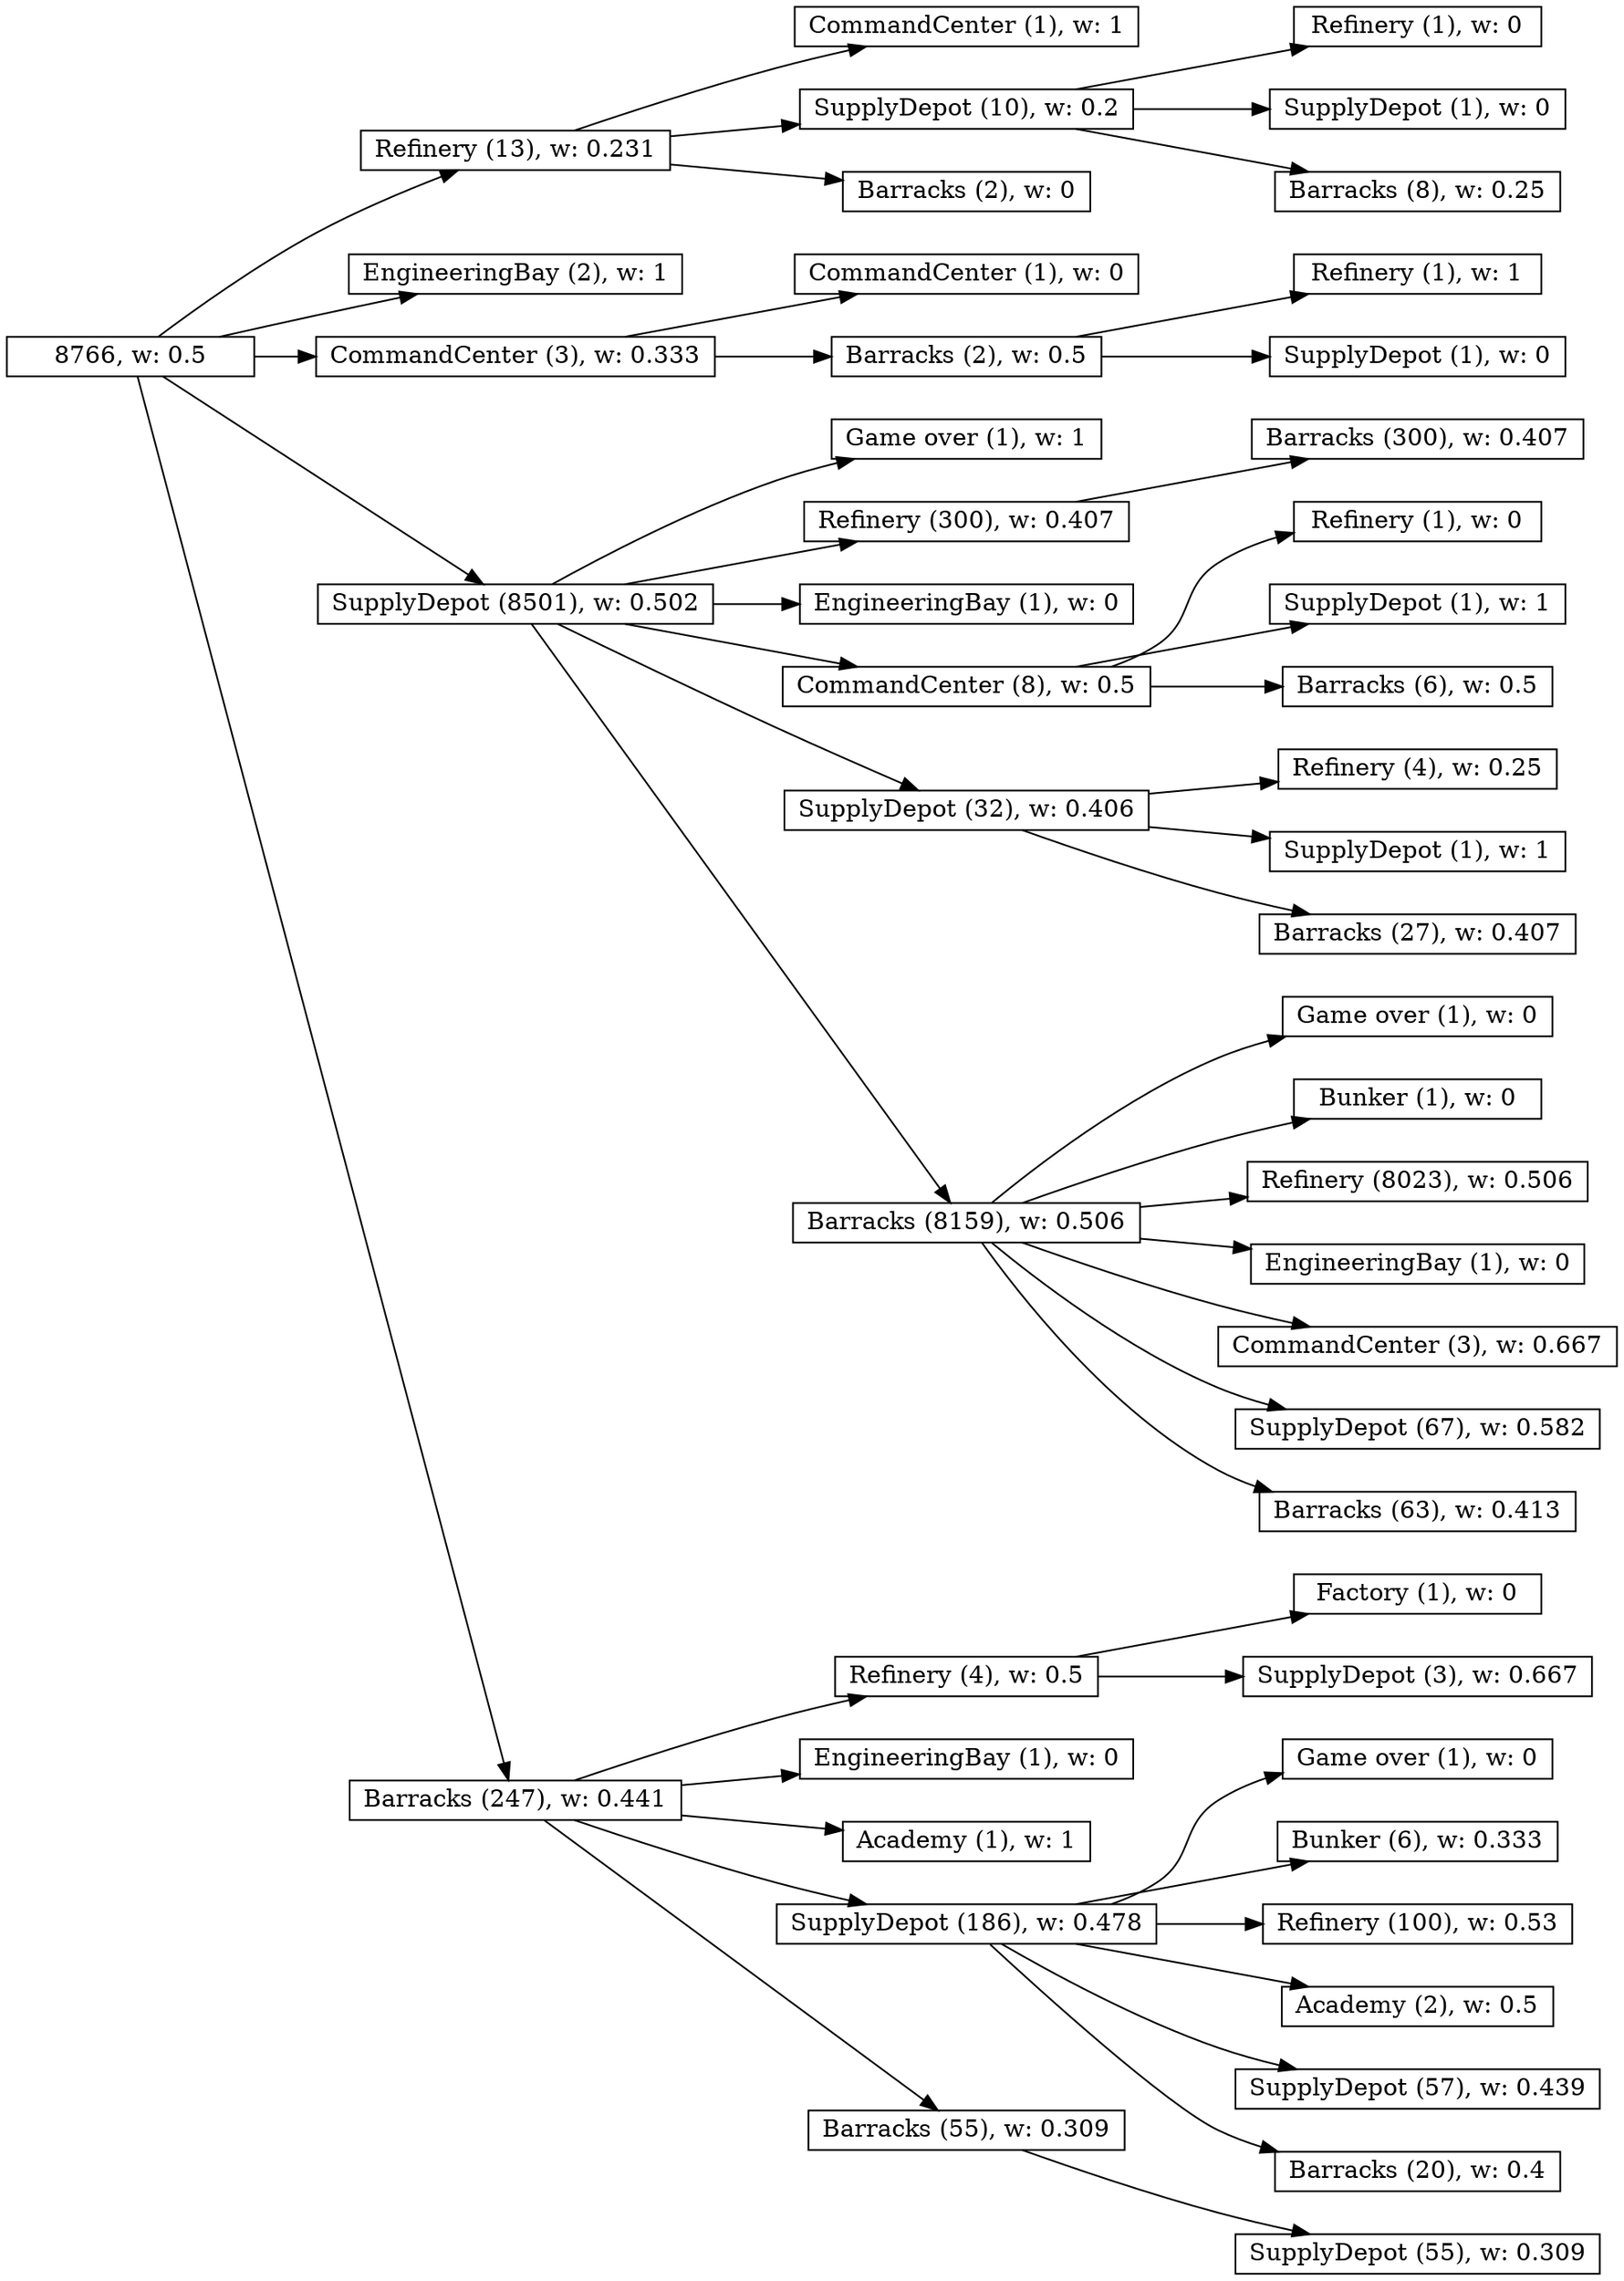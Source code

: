 digraph tree { nodesep=0.35; charset="latin1"; rankdir=LR; fixedsize=true;
node [stype="rounded,filled", width=2, height=0, shape=box, fillcolor="#888888", concentrate=true]
1748763617 [label="8766, w: 0.5"]
1008918077 [label="Refinery (13), w: 0.231"]
355243427 [label="CommandCenter (1), w: 1"]
571738929 [label="SupplyDepot (10), w: 0.2"]
1374343025 [label="Refinery (1), w: 0"]
249114043 [label="SupplyDepot (1), w: 0"]
1414092698 [label="Barracks (8), w: 0.25"]
571738929 -> 1374343025
571738929 -> 249114043
571738929 -> 1414092698
454453937 [label="Barracks (2), w: 0"]
1008918077 -> 355243427
1008918077 -> 571738929
1008918077 -> 454453937
1555470427 [label="EngineeringBay (2), w: 1"]
1473031658 [label="CommandCenter (3), w: 0.333"]
1051593390 [label="CommandCenter (1), w: 0"]
339690920 [label="Barracks (2), w: 0.5"]
1173758714 [label="Refinery (1), w: 1"]
577924856 [label="SupplyDepot (1), w: 0"]
339690920 -> 1173758714
339690920 -> 577924856
1473031658 -> 1051593390
1473031658 -> 339690920
114519411 [label="SupplyDepot (8501), w: 0.502"]
582392965 [label="Game over (1), w: 1"]
48099729 [label="Refinery (300), w: 0.407"]
958294031 [label="Barracks (300), w: 0.407"]
48099729 -> 958294031
2067910164 [label="EngineeringBay (1), w: 0"]
490783300 [label="CommandCenter (8), w: 0.5"]
110234973 [label="Refinery (1), w: 0"]
1588287497 [label="SupplyDepot (1), w: 1"]
1126229869 [label="Barracks (6), w: 0.5"]
490783300 -> 110234973
490783300 -> 1588287497
490783300 -> 1126229869
624543625 [label="SupplyDepot (32), w: 0.406"]
1952122486 [label="Refinery (4), w: 0.25"]
67463336 [label="SupplyDepot (1), w: 1"]
2132406183 [label="Barracks (27), w: 0.407"]
624543625 -> 1952122486
624543625 -> 67463336
624543625 -> 2132406183
2143616545 [label="Barracks (8159), w: 0.506"]
1577609743 [label="Game over (1), w: 0"]
2053844739 [label="Bunker (1), w: 0"]
316386495 [label="Refinery (8023), w: 0.506"]
338311493 [label="EngineeringBay (1), w: 0"]
1612049242 [label="CommandCenter (3), w: 0.667"]
1057919742 [label="SupplyDepot (67), w: 0.582"]
1439990281 [label="Barracks (63), w: 0.413"]
2143616545 -> 1577609743
2143616545 -> 2053844739
2143616545 -> 316386495
2143616545 -> 338311493
2143616545 -> 1612049242
2143616545 -> 1057919742
2143616545 -> 1439990281
114519411 -> 582392965
114519411 -> 48099729
114519411 -> 2067910164
114519411 -> 490783300
114519411 -> 624543625
114519411 -> 2143616545
1923434724 [label="Barracks (247), w: 0.441"]
1096067977 [label="Refinery (4), w: 0.5"]
499765473 [label="Factory (1), w: 0"]
749761294 [label="SupplyDepot (3), w: 0.667"]
1096067977 -> 499765473
1096067977 -> 749761294
1951511309 [label="EngineeringBay (1), w: 0"]
532829732 [label="Academy (1), w: 1"]
262497734 [label="SupplyDepot (186), w: 0.478"]
868004400 [label="Game over (1), w: 0"]
693536729 [label="Bunker (6), w: 0.333"]
1878052034 [label="Refinery (100), w: 0.53"]
705891832 [label="Academy (2), w: 0.5"]
1224354396 [label="SupplyDepot (57), w: 0.439"]
536028018 [label="Barracks (20), w: 0.4"]
262497734 -> 868004400
262497734 -> 693536729
262497734 -> 1878052034
262497734 -> 705891832
262497734 -> 1224354396
262497734 -> 536028018
328999361 [label="Barracks (55), w: 0.309"]
1869352949 [label="SupplyDepot (55), w: 0.309"]
328999361 -> 1869352949
1923434724 -> 1096067977
1923434724 -> 1951511309
1923434724 -> 532829732
1923434724 -> 262497734
1923434724 -> 328999361
1748763617 -> 1008918077
1748763617 -> 1555470427
1748763617 -> 1473031658
1748763617 -> 114519411
1748763617 -> 1923434724
}